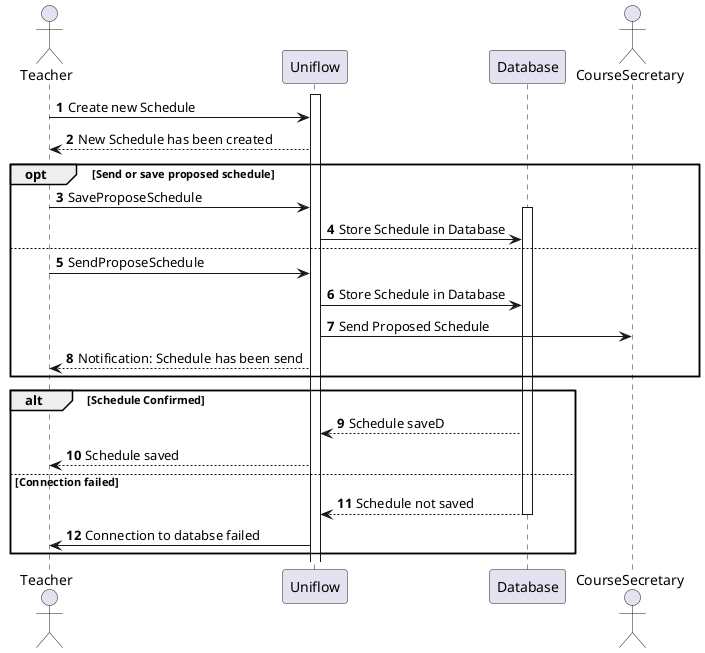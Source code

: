 @startuml Propose schedule

' autonumber
' actor Teacher
' Teacher -> System: Login

' activate System
' activate Database

' System -> Database: Verificer bruger
' alt succesfuldt login
'     Database --> System: Bruger ok
'     System -> Teacher: Menu

' else Bruger ikke fundet
'     Database --> System: Invalid bruger
'     System -> Teacher: Log ud

' end

' Teacher -> System:request course schedule change
' activate HR
' System -> HR: Request to HR
' HR -> System:Answer that request is received
' System->Teacher:Show new message in inbox

autonumber
actor Teacher
activate Uniflow

Teacher -> Uniflow : Create new Schedule
Uniflow --> Teacher : New Schedule has been created

opt Send or save proposed schedule
Teacher -> Uniflow: SaveProposeSchedule
activate Database
Uniflow -> Database: Store Schedule in Database
else
Teacher -> Uniflow: SendProposeSchedule
Uniflow -> Database: Store Schedule in Database
actor CourseSecretary
Uniflow -> CourseSecretary: Send Proposed Schedule
Uniflow --> Teacher : Notification: Schedule has been send
end

alt Schedule Confirmed
Uniflow <-- Database: Schedule saveD
Teacher <-- Uniflow: Schedule saved

else Connection failed
Uniflow <-- Database: Schedule not saved
deactivate Database
Teacher <- Uniflow: Connection to databse failed
end

@enduml